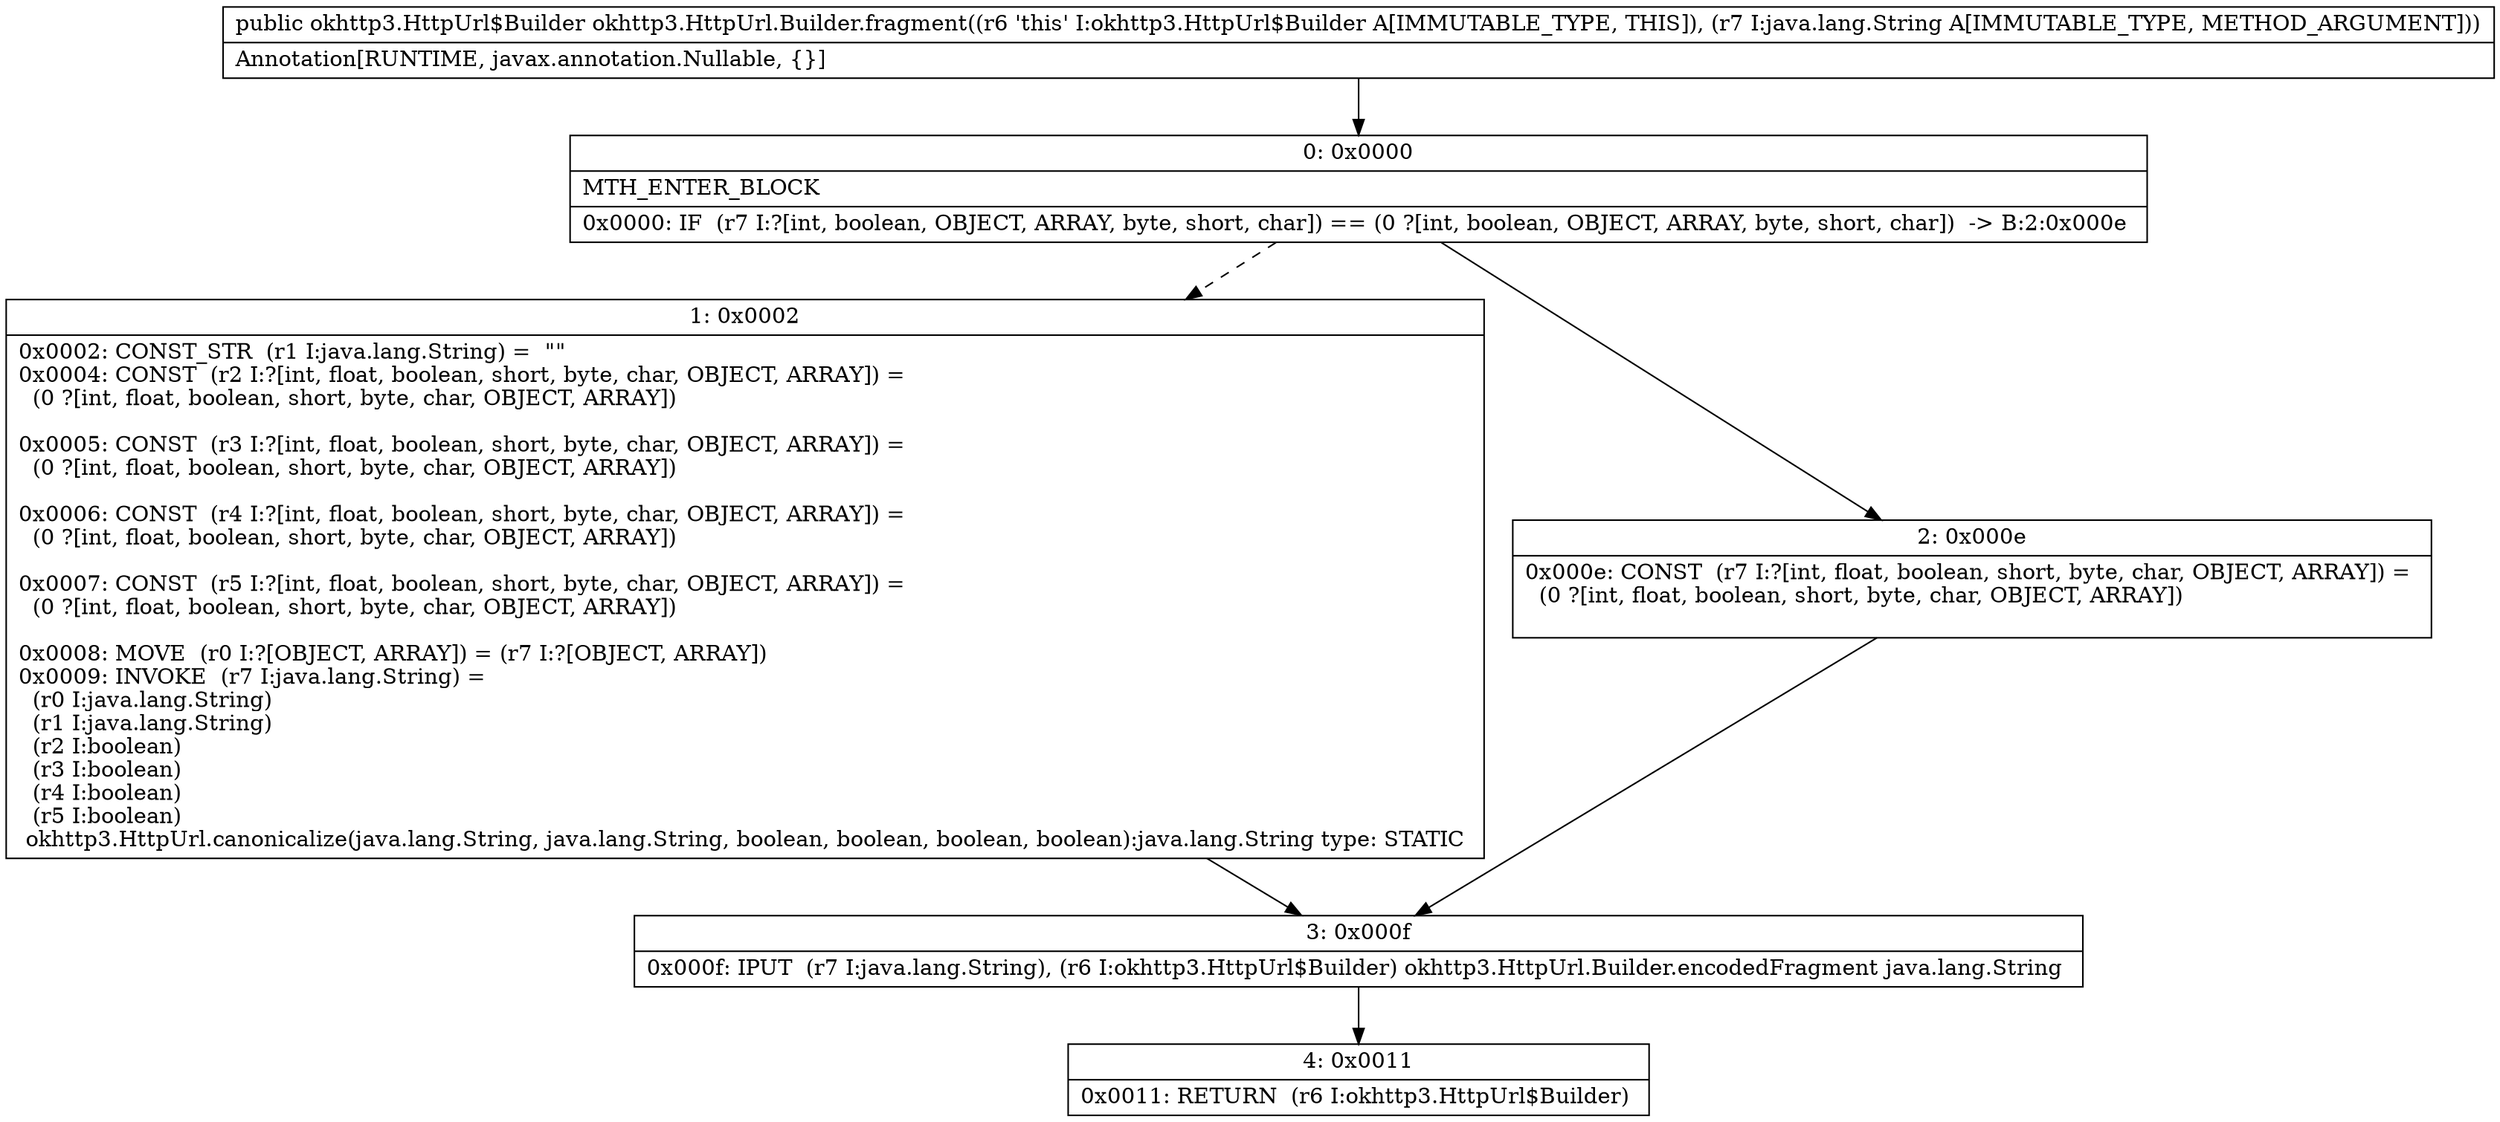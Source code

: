 digraph "CFG forokhttp3.HttpUrl.Builder.fragment(Ljava\/lang\/String;)Lokhttp3\/HttpUrl$Builder;" {
Node_0 [shape=record,label="{0\:\ 0x0000|MTH_ENTER_BLOCK\l|0x0000: IF  (r7 I:?[int, boolean, OBJECT, ARRAY, byte, short, char]) == (0 ?[int, boolean, OBJECT, ARRAY, byte, short, char])  \-\> B:2:0x000e \l}"];
Node_1 [shape=record,label="{1\:\ 0x0002|0x0002: CONST_STR  (r1 I:java.lang.String) =  \"\" \l0x0004: CONST  (r2 I:?[int, float, boolean, short, byte, char, OBJECT, ARRAY]) = \l  (0 ?[int, float, boolean, short, byte, char, OBJECT, ARRAY])\l \l0x0005: CONST  (r3 I:?[int, float, boolean, short, byte, char, OBJECT, ARRAY]) = \l  (0 ?[int, float, boolean, short, byte, char, OBJECT, ARRAY])\l \l0x0006: CONST  (r4 I:?[int, float, boolean, short, byte, char, OBJECT, ARRAY]) = \l  (0 ?[int, float, boolean, short, byte, char, OBJECT, ARRAY])\l \l0x0007: CONST  (r5 I:?[int, float, boolean, short, byte, char, OBJECT, ARRAY]) = \l  (0 ?[int, float, boolean, short, byte, char, OBJECT, ARRAY])\l \l0x0008: MOVE  (r0 I:?[OBJECT, ARRAY]) = (r7 I:?[OBJECT, ARRAY]) \l0x0009: INVOKE  (r7 I:java.lang.String) = \l  (r0 I:java.lang.String)\l  (r1 I:java.lang.String)\l  (r2 I:boolean)\l  (r3 I:boolean)\l  (r4 I:boolean)\l  (r5 I:boolean)\l okhttp3.HttpUrl.canonicalize(java.lang.String, java.lang.String, boolean, boolean, boolean, boolean):java.lang.String type: STATIC \l}"];
Node_2 [shape=record,label="{2\:\ 0x000e|0x000e: CONST  (r7 I:?[int, float, boolean, short, byte, char, OBJECT, ARRAY]) = \l  (0 ?[int, float, boolean, short, byte, char, OBJECT, ARRAY])\l \l}"];
Node_3 [shape=record,label="{3\:\ 0x000f|0x000f: IPUT  (r7 I:java.lang.String), (r6 I:okhttp3.HttpUrl$Builder) okhttp3.HttpUrl.Builder.encodedFragment java.lang.String \l}"];
Node_4 [shape=record,label="{4\:\ 0x0011|0x0011: RETURN  (r6 I:okhttp3.HttpUrl$Builder) \l}"];
MethodNode[shape=record,label="{public okhttp3.HttpUrl$Builder okhttp3.HttpUrl.Builder.fragment((r6 'this' I:okhttp3.HttpUrl$Builder A[IMMUTABLE_TYPE, THIS]), (r7 I:java.lang.String A[IMMUTABLE_TYPE, METHOD_ARGUMENT]))  | Annotation[RUNTIME, javax.annotation.Nullable, \{\}]\l}"];
MethodNode -> Node_0;
Node_0 -> Node_1[style=dashed];
Node_0 -> Node_2;
Node_1 -> Node_3;
Node_2 -> Node_3;
Node_3 -> Node_4;
}

